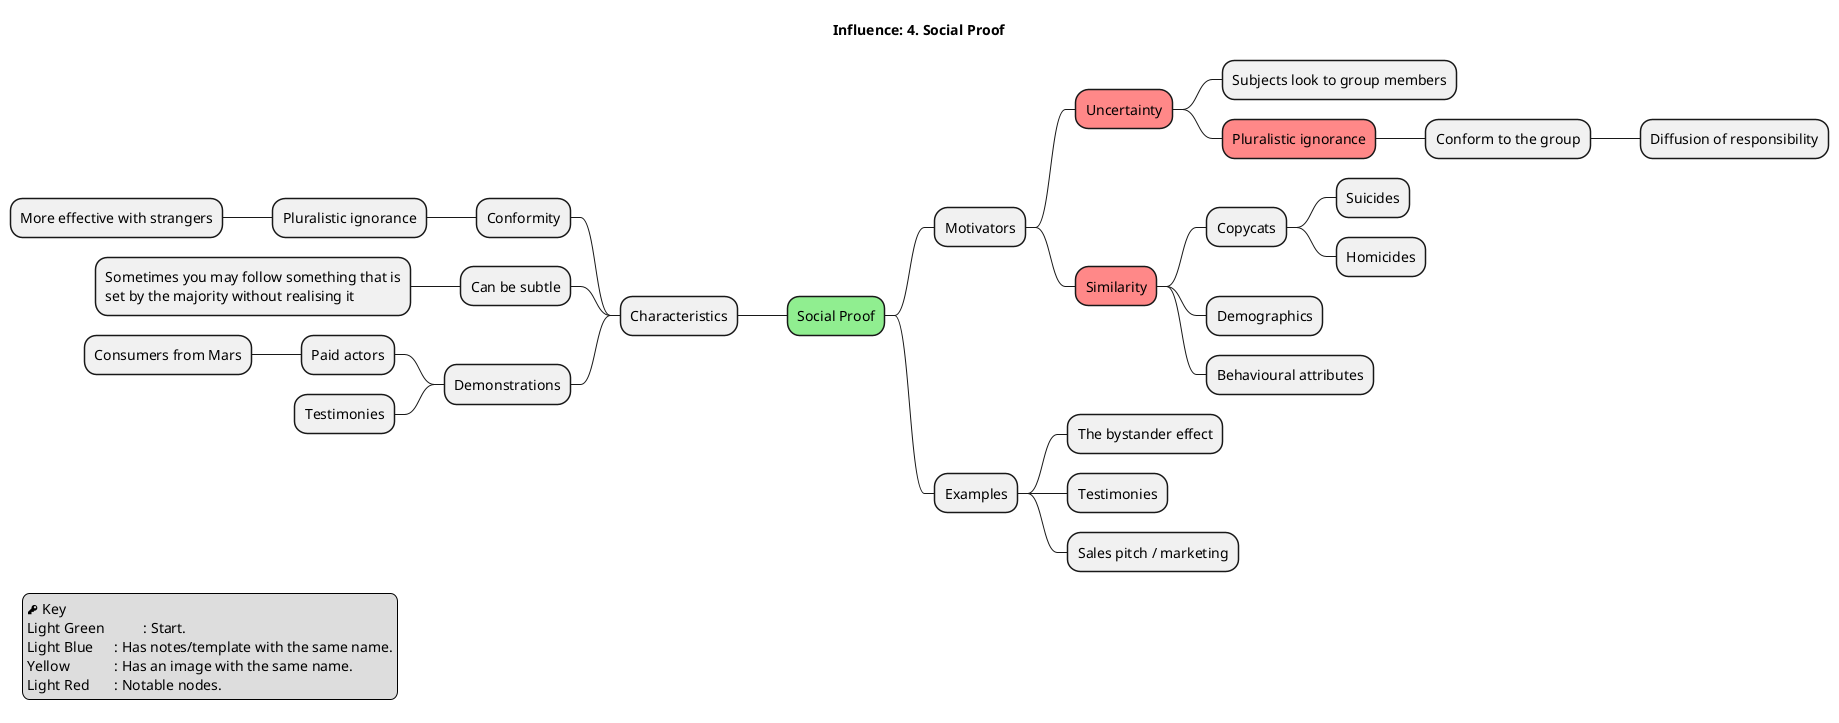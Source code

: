 @startmindmap

title Influence: 4. Social Proof

legend left
  <&key> Key
  Light Green   \t: Start.
  Light Blue    \t: Has notes/template with the same name.
  Yellow        \t: Has an image with the same name.
  Light Red     \t: Notable nodes.
endlegend


*[#lightgreen] Social Proof
** Motivators
***[#F88] Uncertainty
**** Subjects look to group members
****[#F88] Pluralistic ignorance
***** Conform to the group
****** Diffusion of responsibility
***[#F88] Similarity
**** Copycats
***** Suicides
***** Homicides
**** Demographics
**** Behavioural attributes

** Examples
*** The bystander effect
*** Testimonies
*** Sales pitch / marketing

left side

** Characteristics
*** Conformity
**** Pluralistic ignorance
***** More effective with strangers
*** Can be subtle
****:Sometimes you may follow something that is
set by the majority without realising it;
*** Demonstrations
**** Paid actors
***** Consumers from Mars
**** Testimonies

 
@endmindmap
